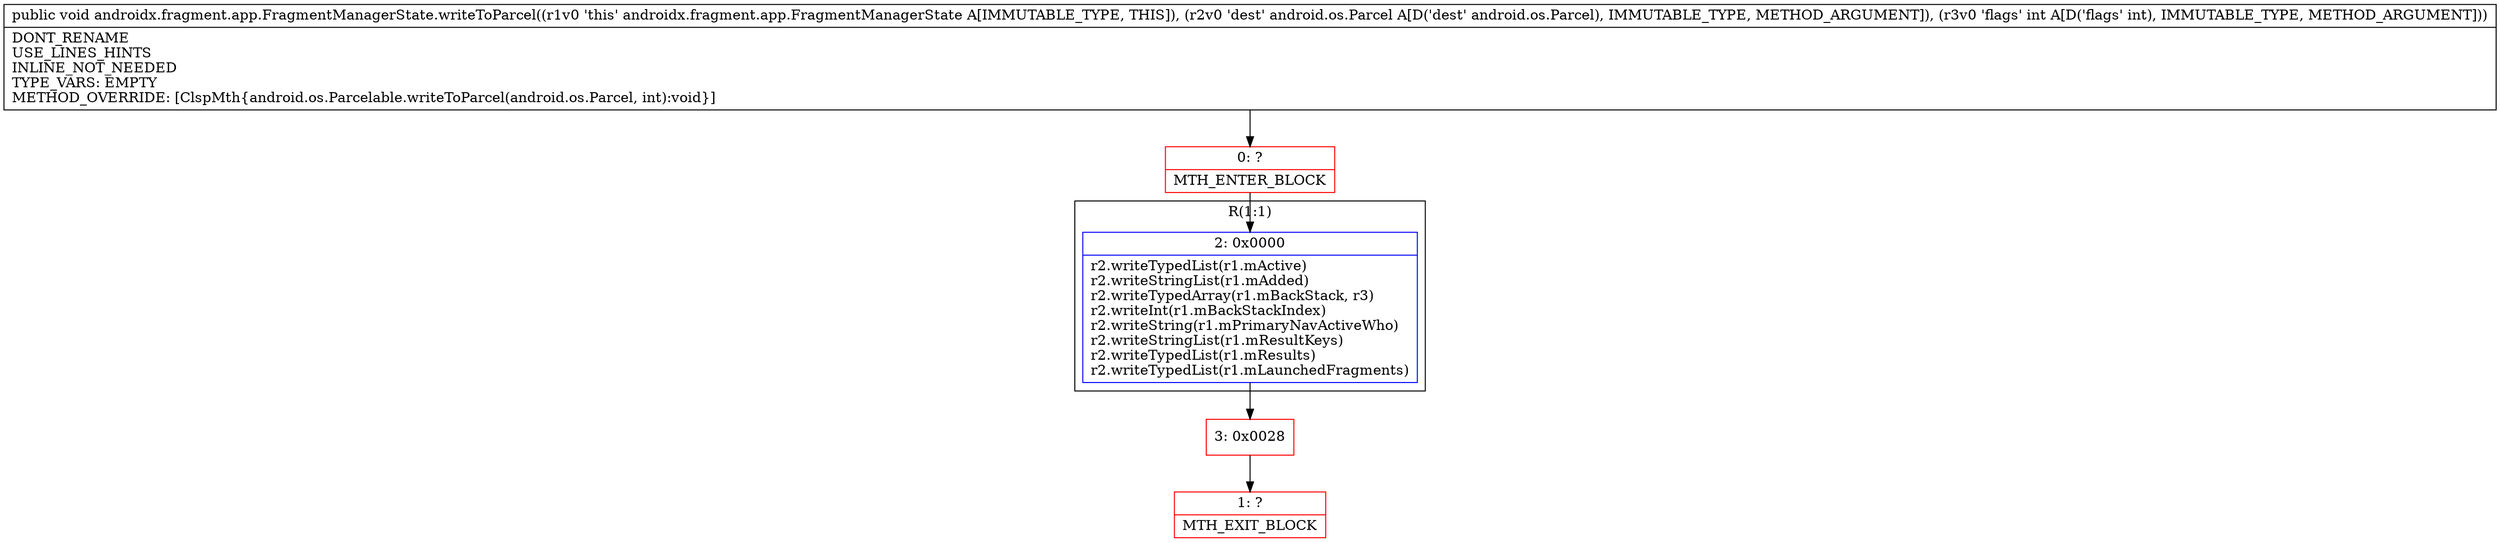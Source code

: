 digraph "CFG forandroidx.fragment.app.FragmentManagerState.writeToParcel(Landroid\/os\/Parcel;I)V" {
subgraph cluster_Region_1933823761 {
label = "R(1:1)";
node [shape=record,color=blue];
Node_2 [shape=record,label="{2\:\ 0x0000|r2.writeTypedList(r1.mActive)\lr2.writeStringList(r1.mAdded)\lr2.writeTypedArray(r1.mBackStack, r3)\lr2.writeInt(r1.mBackStackIndex)\lr2.writeString(r1.mPrimaryNavActiveWho)\lr2.writeStringList(r1.mResultKeys)\lr2.writeTypedList(r1.mResults)\lr2.writeTypedList(r1.mLaunchedFragments)\l}"];
}
Node_0 [shape=record,color=red,label="{0\:\ ?|MTH_ENTER_BLOCK\l}"];
Node_3 [shape=record,color=red,label="{3\:\ 0x0028}"];
Node_1 [shape=record,color=red,label="{1\:\ ?|MTH_EXIT_BLOCK\l}"];
MethodNode[shape=record,label="{public void androidx.fragment.app.FragmentManagerState.writeToParcel((r1v0 'this' androidx.fragment.app.FragmentManagerState A[IMMUTABLE_TYPE, THIS]), (r2v0 'dest' android.os.Parcel A[D('dest' android.os.Parcel), IMMUTABLE_TYPE, METHOD_ARGUMENT]), (r3v0 'flags' int A[D('flags' int), IMMUTABLE_TYPE, METHOD_ARGUMENT]))  | DONT_RENAME\lUSE_LINES_HINTS\lINLINE_NOT_NEEDED\lTYPE_VARS: EMPTY\lMETHOD_OVERRIDE: [ClspMth\{android.os.Parcelable.writeToParcel(android.os.Parcel, int):void\}]\l}"];
MethodNode -> Node_0;Node_2 -> Node_3;
Node_0 -> Node_2;
Node_3 -> Node_1;
}

